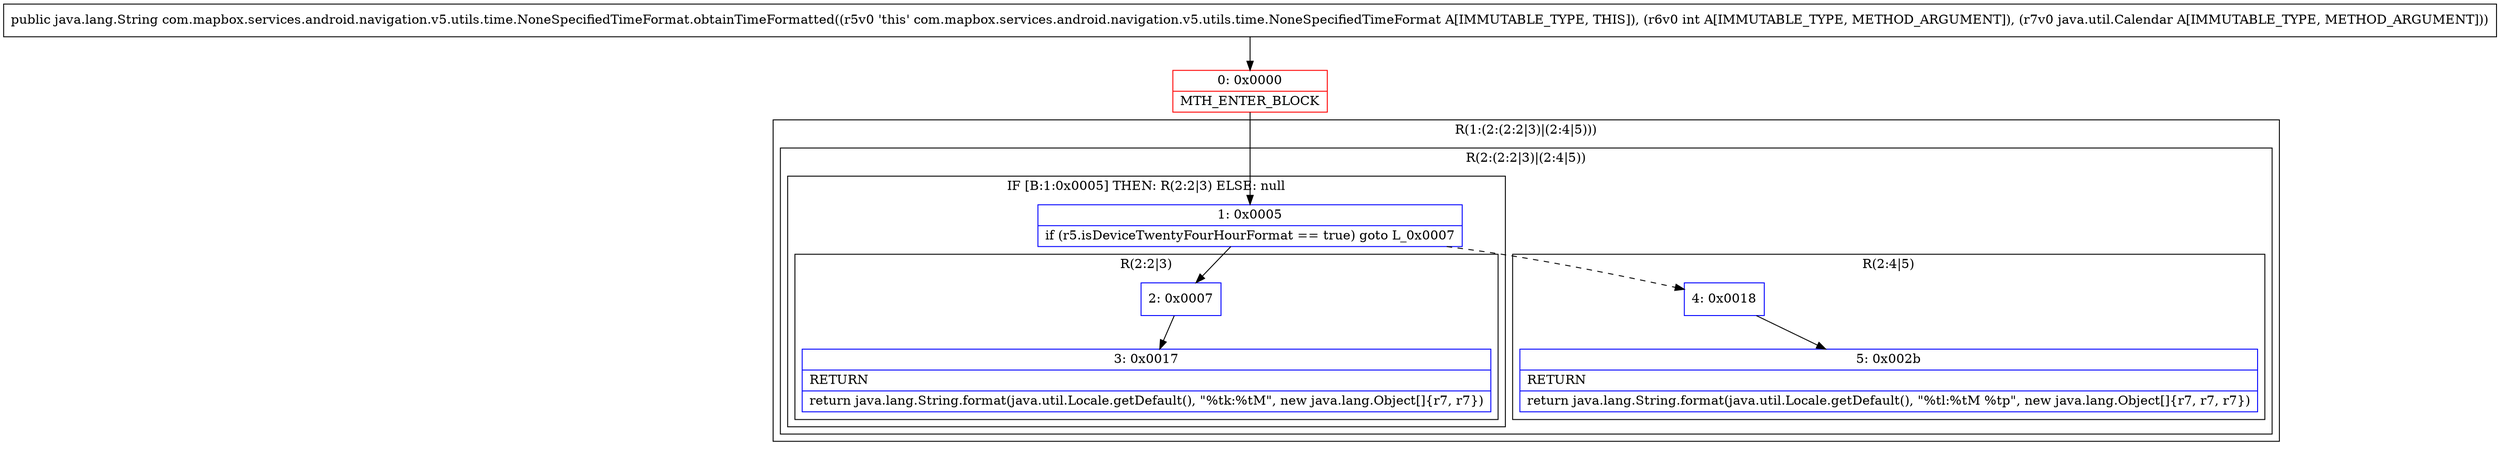digraph "CFG forcom.mapbox.services.android.navigation.v5.utils.time.NoneSpecifiedTimeFormat.obtainTimeFormatted(ILjava\/util\/Calendar;)Ljava\/lang\/String;" {
subgraph cluster_Region_999246590 {
label = "R(1:(2:(2:2|3)|(2:4|5)))";
node [shape=record,color=blue];
subgraph cluster_Region_588185552 {
label = "R(2:(2:2|3)|(2:4|5))";
node [shape=record,color=blue];
subgraph cluster_IfRegion_340290533 {
label = "IF [B:1:0x0005] THEN: R(2:2|3) ELSE: null";
node [shape=record,color=blue];
Node_1 [shape=record,label="{1\:\ 0x0005|if (r5.isDeviceTwentyFourHourFormat == true) goto L_0x0007\l}"];
subgraph cluster_Region_305634978 {
label = "R(2:2|3)";
node [shape=record,color=blue];
Node_2 [shape=record,label="{2\:\ 0x0007}"];
Node_3 [shape=record,label="{3\:\ 0x0017|RETURN\l|return java.lang.String.format(java.util.Locale.getDefault(), \"%tk:%tM\", new java.lang.Object[]\{r7, r7\})\l}"];
}
}
subgraph cluster_Region_1403973280 {
label = "R(2:4|5)";
node [shape=record,color=blue];
Node_4 [shape=record,label="{4\:\ 0x0018}"];
Node_5 [shape=record,label="{5\:\ 0x002b|RETURN\l|return java.lang.String.format(java.util.Locale.getDefault(), \"%tl:%tM %tp\", new java.lang.Object[]\{r7, r7, r7\})\l}"];
}
}
}
Node_0 [shape=record,color=red,label="{0\:\ 0x0000|MTH_ENTER_BLOCK\l}"];
MethodNode[shape=record,label="{public java.lang.String com.mapbox.services.android.navigation.v5.utils.time.NoneSpecifiedTimeFormat.obtainTimeFormatted((r5v0 'this' com.mapbox.services.android.navigation.v5.utils.time.NoneSpecifiedTimeFormat A[IMMUTABLE_TYPE, THIS]), (r6v0 int A[IMMUTABLE_TYPE, METHOD_ARGUMENT]), (r7v0 java.util.Calendar A[IMMUTABLE_TYPE, METHOD_ARGUMENT])) }"];
MethodNode -> Node_0;
Node_1 -> Node_2;
Node_1 -> Node_4[style=dashed];
Node_2 -> Node_3;
Node_4 -> Node_5;
Node_0 -> Node_1;
}

